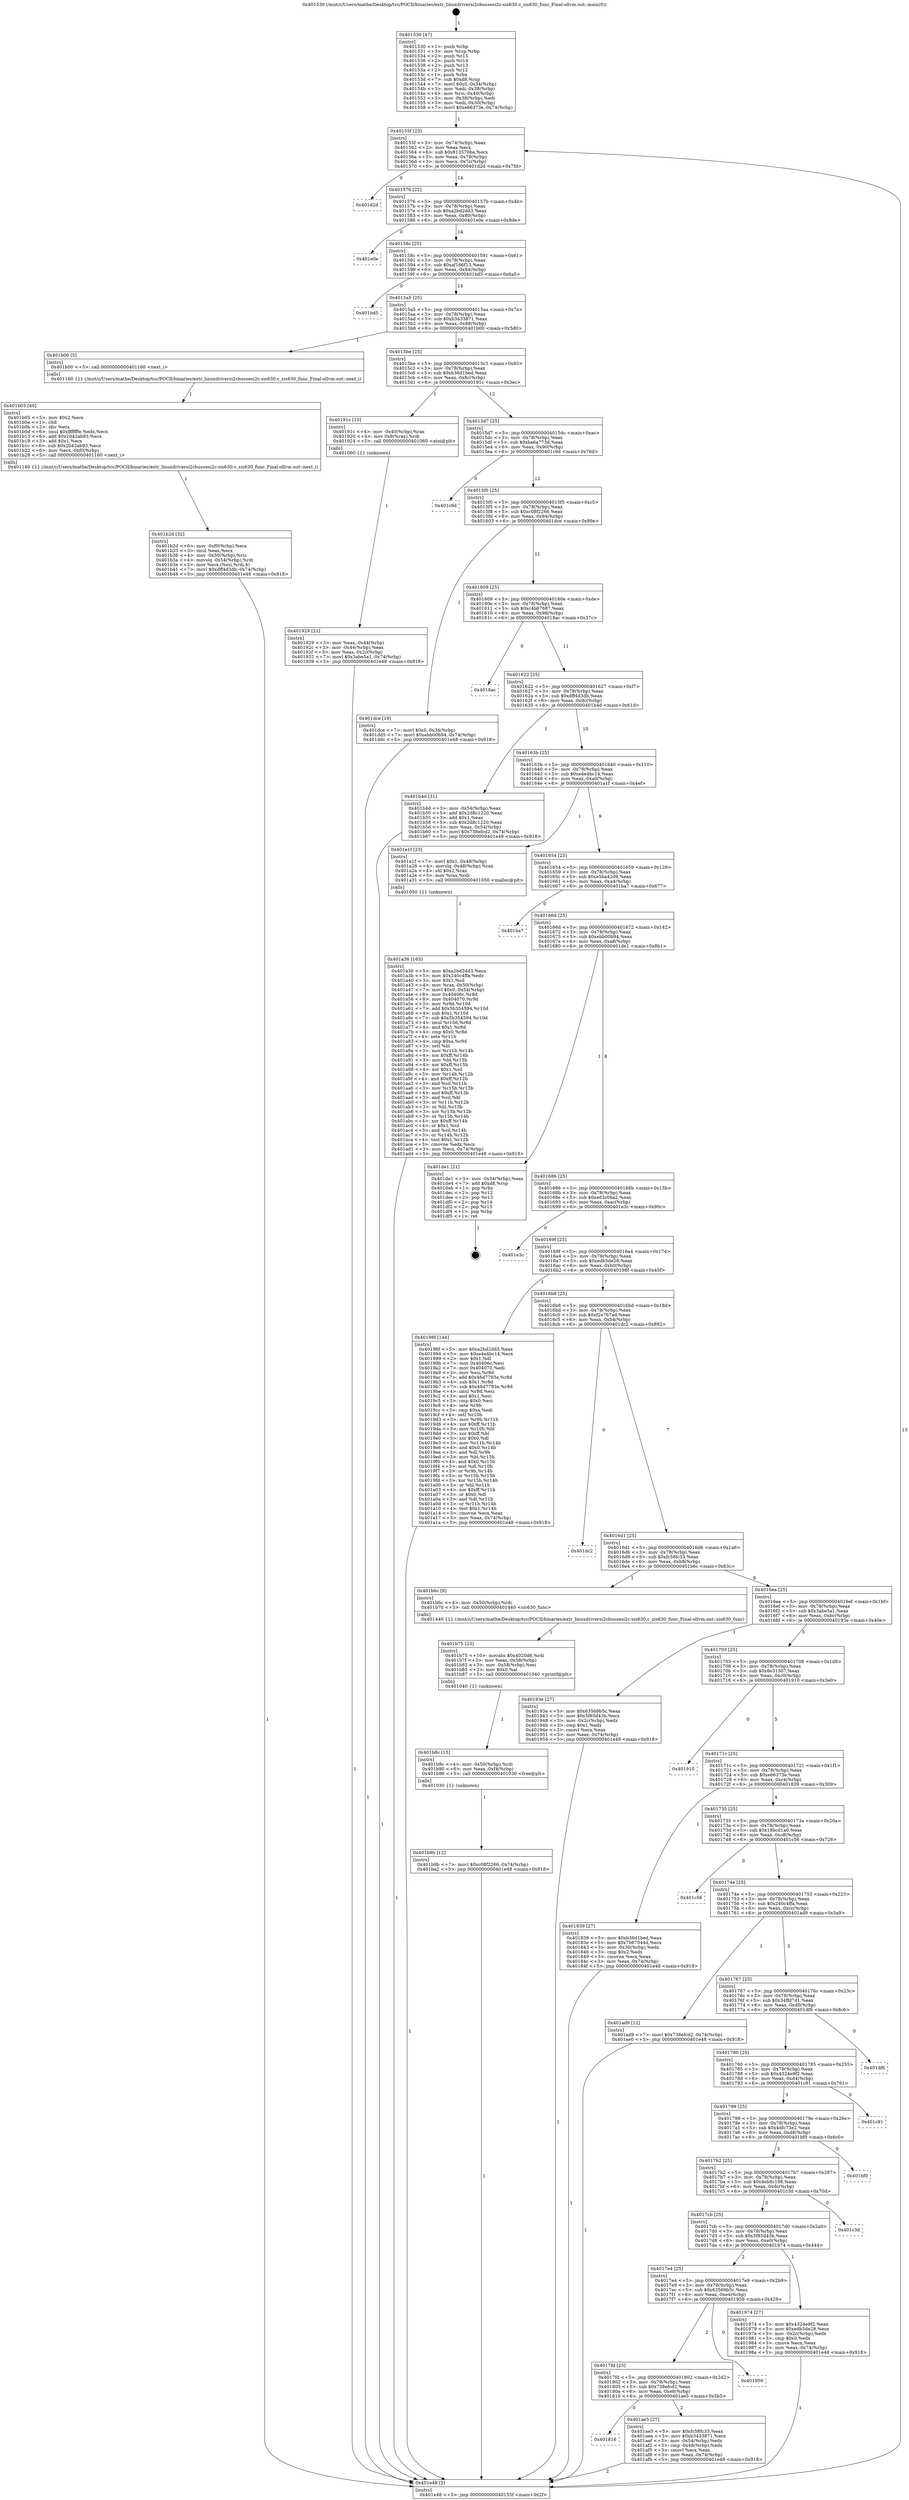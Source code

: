 digraph "0x401530" {
  label = "0x401530 (/mnt/c/Users/mathe/Desktop/tcc/POCII/binaries/extr_linuxdriversi2cbussesi2c-sis630.c_sis630_func_Final-ollvm.out::main(0))"
  labelloc = "t"
  node[shape=record]

  Entry [label="",width=0.3,height=0.3,shape=circle,fillcolor=black,style=filled]
  "0x40155f" [label="{
     0x40155f [23]\l
     | [instrs]\l
     &nbsp;&nbsp;0x40155f \<+3\>: mov -0x74(%rbp),%eax\l
     &nbsp;&nbsp;0x401562 \<+2\>: mov %eax,%ecx\l
     &nbsp;&nbsp;0x401564 \<+6\>: sub $0x813570ba,%ecx\l
     &nbsp;&nbsp;0x40156a \<+3\>: mov %eax,-0x78(%rbp)\l
     &nbsp;&nbsp;0x40156d \<+3\>: mov %ecx,-0x7c(%rbp)\l
     &nbsp;&nbsp;0x401570 \<+6\>: je 0000000000401d2d \<main+0x7fd\>\l
  }"]
  "0x401d2d" [label="{
     0x401d2d\l
  }", style=dashed]
  "0x401576" [label="{
     0x401576 [22]\l
     | [instrs]\l
     &nbsp;&nbsp;0x401576 \<+5\>: jmp 000000000040157b \<main+0x4b\>\l
     &nbsp;&nbsp;0x40157b \<+3\>: mov -0x78(%rbp),%eax\l
     &nbsp;&nbsp;0x40157e \<+5\>: sub $0xa2bd2dd3,%eax\l
     &nbsp;&nbsp;0x401583 \<+3\>: mov %eax,-0x80(%rbp)\l
     &nbsp;&nbsp;0x401586 \<+6\>: je 0000000000401e0e \<main+0x8de\>\l
  }"]
  Exit [label="",width=0.3,height=0.3,shape=circle,fillcolor=black,style=filled,peripheries=2]
  "0x401e0e" [label="{
     0x401e0e\l
  }", style=dashed]
  "0x40158c" [label="{
     0x40158c [25]\l
     | [instrs]\l
     &nbsp;&nbsp;0x40158c \<+5\>: jmp 0000000000401591 \<main+0x61\>\l
     &nbsp;&nbsp;0x401591 \<+3\>: mov -0x78(%rbp),%eax\l
     &nbsp;&nbsp;0x401594 \<+5\>: sub $0xaf166f13,%eax\l
     &nbsp;&nbsp;0x401599 \<+6\>: mov %eax,-0x84(%rbp)\l
     &nbsp;&nbsp;0x40159f \<+6\>: je 0000000000401bd5 \<main+0x6a5\>\l
  }"]
  "0x401b9b" [label="{
     0x401b9b [12]\l
     | [instrs]\l
     &nbsp;&nbsp;0x401b9b \<+7\>: movl $0xc08f2266,-0x74(%rbp)\l
     &nbsp;&nbsp;0x401ba2 \<+5\>: jmp 0000000000401e48 \<main+0x918\>\l
  }"]
  "0x401bd5" [label="{
     0x401bd5\l
  }", style=dashed]
  "0x4015a5" [label="{
     0x4015a5 [25]\l
     | [instrs]\l
     &nbsp;&nbsp;0x4015a5 \<+5\>: jmp 00000000004015aa \<main+0x7a\>\l
     &nbsp;&nbsp;0x4015aa \<+3\>: mov -0x78(%rbp),%eax\l
     &nbsp;&nbsp;0x4015ad \<+5\>: sub $0xb3433871,%eax\l
     &nbsp;&nbsp;0x4015b2 \<+6\>: mov %eax,-0x88(%rbp)\l
     &nbsp;&nbsp;0x4015b8 \<+6\>: je 0000000000401b00 \<main+0x5d0\>\l
  }"]
  "0x401b8c" [label="{
     0x401b8c [15]\l
     | [instrs]\l
     &nbsp;&nbsp;0x401b8c \<+4\>: mov -0x50(%rbp),%rdi\l
     &nbsp;&nbsp;0x401b90 \<+6\>: mov %eax,-0xf4(%rbp)\l
     &nbsp;&nbsp;0x401b96 \<+5\>: call 0000000000401030 \<free@plt\>\l
     | [calls]\l
     &nbsp;&nbsp;0x401030 \{1\} (unknown)\l
  }"]
  "0x401b00" [label="{
     0x401b00 [5]\l
     | [instrs]\l
     &nbsp;&nbsp;0x401b00 \<+5\>: call 0000000000401160 \<next_i\>\l
     | [calls]\l
     &nbsp;&nbsp;0x401160 \{1\} (/mnt/c/Users/mathe/Desktop/tcc/POCII/binaries/extr_linuxdriversi2cbussesi2c-sis630.c_sis630_func_Final-ollvm.out::next_i)\l
  }"]
  "0x4015be" [label="{
     0x4015be [25]\l
     | [instrs]\l
     &nbsp;&nbsp;0x4015be \<+5\>: jmp 00000000004015c3 \<main+0x93\>\l
     &nbsp;&nbsp;0x4015c3 \<+3\>: mov -0x78(%rbp),%eax\l
     &nbsp;&nbsp;0x4015c6 \<+5\>: sub $0xb36d1bed,%eax\l
     &nbsp;&nbsp;0x4015cb \<+6\>: mov %eax,-0x8c(%rbp)\l
     &nbsp;&nbsp;0x4015d1 \<+6\>: je 000000000040191c \<main+0x3ec\>\l
  }"]
  "0x401b75" [label="{
     0x401b75 [23]\l
     | [instrs]\l
     &nbsp;&nbsp;0x401b75 \<+10\>: movabs $0x4020d6,%rdi\l
     &nbsp;&nbsp;0x401b7f \<+3\>: mov %eax,-0x58(%rbp)\l
     &nbsp;&nbsp;0x401b82 \<+3\>: mov -0x58(%rbp),%esi\l
     &nbsp;&nbsp;0x401b85 \<+2\>: mov $0x0,%al\l
     &nbsp;&nbsp;0x401b87 \<+5\>: call 0000000000401040 \<printf@plt\>\l
     | [calls]\l
     &nbsp;&nbsp;0x401040 \{1\} (unknown)\l
  }"]
  "0x40191c" [label="{
     0x40191c [13]\l
     | [instrs]\l
     &nbsp;&nbsp;0x40191c \<+4\>: mov -0x40(%rbp),%rax\l
     &nbsp;&nbsp;0x401920 \<+4\>: mov 0x8(%rax),%rdi\l
     &nbsp;&nbsp;0x401924 \<+5\>: call 0000000000401060 \<atoi@plt\>\l
     | [calls]\l
     &nbsp;&nbsp;0x401060 \{1\} (unknown)\l
  }"]
  "0x4015d7" [label="{
     0x4015d7 [25]\l
     | [instrs]\l
     &nbsp;&nbsp;0x4015d7 \<+5\>: jmp 00000000004015dc \<main+0xac\>\l
     &nbsp;&nbsp;0x4015dc \<+3\>: mov -0x78(%rbp),%eax\l
     &nbsp;&nbsp;0x4015df \<+5\>: sub $0xba6a773d,%eax\l
     &nbsp;&nbsp;0x4015e4 \<+6\>: mov %eax,-0x90(%rbp)\l
     &nbsp;&nbsp;0x4015ea \<+6\>: je 0000000000401c9d \<main+0x76d\>\l
  }"]
  "0x401b2d" [label="{
     0x401b2d [32]\l
     | [instrs]\l
     &nbsp;&nbsp;0x401b2d \<+6\>: mov -0xf0(%rbp),%ecx\l
     &nbsp;&nbsp;0x401b33 \<+3\>: imul %eax,%ecx\l
     &nbsp;&nbsp;0x401b36 \<+4\>: mov -0x50(%rbp),%rsi\l
     &nbsp;&nbsp;0x401b3a \<+4\>: movslq -0x54(%rbp),%rdi\l
     &nbsp;&nbsp;0x401b3e \<+3\>: mov %ecx,(%rsi,%rdi,4)\l
     &nbsp;&nbsp;0x401b41 \<+7\>: movl $0xdff4d3db,-0x74(%rbp)\l
     &nbsp;&nbsp;0x401b48 \<+5\>: jmp 0000000000401e48 \<main+0x918\>\l
  }"]
  "0x401c9d" [label="{
     0x401c9d\l
  }", style=dashed]
  "0x4015f0" [label="{
     0x4015f0 [25]\l
     | [instrs]\l
     &nbsp;&nbsp;0x4015f0 \<+5\>: jmp 00000000004015f5 \<main+0xc5\>\l
     &nbsp;&nbsp;0x4015f5 \<+3\>: mov -0x78(%rbp),%eax\l
     &nbsp;&nbsp;0x4015f8 \<+5\>: sub $0xc08f2266,%eax\l
     &nbsp;&nbsp;0x4015fd \<+6\>: mov %eax,-0x94(%rbp)\l
     &nbsp;&nbsp;0x401603 \<+6\>: je 0000000000401dce \<main+0x89e\>\l
  }"]
  "0x401b05" [label="{
     0x401b05 [40]\l
     | [instrs]\l
     &nbsp;&nbsp;0x401b05 \<+5\>: mov $0x2,%ecx\l
     &nbsp;&nbsp;0x401b0a \<+1\>: cltd\l
     &nbsp;&nbsp;0x401b0b \<+2\>: idiv %ecx\l
     &nbsp;&nbsp;0x401b0d \<+6\>: imul $0xfffffffe,%edx,%ecx\l
     &nbsp;&nbsp;0x401b13 \<+6\>: add $0x2042ab93,%ecx\l
     &nbsp;&nbsp;0x401b19 \<+3\>: add $0x1,%ecx\l
     &nbsp;&nbsp;0x401b1c \<+6\>: sub $0x2042ab93,%ecx\l
     &nbsp;&nbsp;0x401b22 \<+6\>: mov %ecx,-0xf0(%rbp)\l
     &nbsp;&nbsp;0x401b28 \<+5\>: call 0000000000401160 \<next_i\>\l
     | [calls]\l
     &nbsp;&nbsp;0x401160 \{1\} (/mnt/c/Users/mathe/Desktop/tcc/POCII/binaries/extr_linuxdriversi2cbussesi2c-sis630.c_sis630_func_Final-ollvm.out::next_i)\l
  }"]
  "0x401dce" [label="{
     0x401dce [19]\l
     | [instrs]\l
     &nbsp;&nbsp;0x401dce \<+7\>: movl $0x0,-0x34(%rbp)\l
     &nbsp;&nbsp;0x401dd5 \<+7\>: movl $0xebb00b94,-0x74(%rbp)\l
     &nbsp;&nbsp;0x401ddc \<+5\>: jmp 0000000000401e48 \<main+0x918\>\l
  }"]
  "0x401609" [label="{
     0x401609 [25]\l
     | [instrs]\l
     &nbsp;&nbsp;0x401609 \<+5\>: jmp 000000000040160e \<main+0xde\>\l
     &nbsp;&nbsp;0x40160e \<+3\>: mov -0x78(%rbp),%eax\l
     &nbsp;&nbsp;0x401611 \<+5\>: sub $0xc4b67687,%eax\l
     &nbsp;&nbsp;0x401616 \<+6\>: mov %eax,-0x98(%rbp)\l
     &nbsp;&nbsp;0x40161c \<+6\>: je 00000000004018ac \<main+0x37c\>\l
  }"]
  "0x401816" [label="{
     0x401816\l
  }", style=dashed]
  "0x4018ac" [label="{
     0x4018ac\l
  }", style=dashed]
  "0x401622" [label="{
     0x401622 [25]\l
     | [instrs]\l
     &nbsp;&nbsp;0x401622 \<+5\>: jmp 0000000000401627 \<main+0xf7\>\l
     &nbsp;&nbsp;0x401627 \<+3\>: mov -0x78(%rbp),%eax\l
     &nbsp;&nbsp;0x40162a \<+5\>: sub $0xdff4d3db,%eax\l
     &nbsp;&nbsp;0x40162f \<+6\>: mov %eax,-0x9c(%rbp)\l
     &nbsp;&nbsp;0x401635 \<+6\>: je 0000000000401b4d \<main+0x61d\>\l
  }"]
  "0x401ae5" [label="{
     0x401ae5 [27]\l
     | [instrs]\l
     &nbsp;&nbsp;0x401ae5 \<+5\>: mov $0xfc58fc33,%eax\l
     &nbsp;&nbsp;0x401aea \<+5\>: mov $0xb3433871,%ecx\l
     &nbsp;&nbsp;0x401aef \<+3\>: mov -0x54(%rbp),%edx\l
     &nbsp;&nbsp;0x401af2 \<+3\>: cmp -0x48(%rbp),%edx\l
     &nbsp;&nbsp;0x401af5 \<+3\>: cmovl %ecx,%eax\l
     &nbsp;&nbsp;0x401af8 \<+3\>: mov %eax,-0x74(%rbp)\l
     &nbsp;&nbsp;0x401afb \<+5\>: jmp 0000000000401e48 \<main+0x918\>\l
  }"]
  "0x401b4d" [label="{
     0x401b4d [31]\l
     | [instrs]\l
     &nbsp;&nbsp;0x401b4d \<+3\>: mov -0x54(%rbp),%eax\l
     &nbsp;&nbsp;0x401b50 \<+5\>: add $0x2d8c1220,%eax\l
     &nbsp;&nbsp;0x401b55 \<+3\>: add $0x1,%eax\l
     &nbsp;&nbsp;0x401b58 \<+5\>: sub $0x2d8c1220,%eax\l
     &nbsp;&nbsp;0x401b5d \<+3\>: mov %eax,-0x54(%rbp)\l
     &nbsp;&nbsp;0x401b60 \<+7\>: movl $0x738efcd2,-0x74(%rbp)\l
     &nbsp;&nbsp;0x401b67 \<+5\>: jmp 0000000000401e48 \<main+0x918\>\l
  }"]
  "0x40163b" [label="{
     0x40163b [25]\l
     | [instrs]\l
     &nbsp;&nbsp;0x40163b \<+5\>: jmp 0000000000401640 \<main+0x110\>\l
     &nbsp;&nbsp;0x401640 \<+3\>: mov -0x78(%rbp),%eax\l
     &nbsp;&nbsp;0x401643 \<+5\>: sub $0xe4e4bc14,%eax\l
     &nbsp;&nbsp;0x401648 \<+6\>: mov %eax,-0xa0(%rbp)\l
     &nbsp;&nbsp;0x40164e \<+6\>: je 0000000000401a1f \<main+0x4ef\>\l
  }"]
  "0x4017fd" [label="{
     0x4017fd [25]\l
     | [instrs]\l
     &nbsp;&nbsp;0x4017fd \<+5\>: jmp 0000000000401802 \<main+0x2d2\>\l
     &nbsp;&nbsp;0x401802 \<+3\>: mov -0x78(%rbp),%eax\l
     &nbsp;&nbsp;0x401805 \<+5\>: sub $0x738efcd2,%eax\l
     &nbsp;&nbsp;0x40180a \<+6\>: mov %eax,-0xe8(%rbp)\l
     &nbsp;&nbsp;0x401810 \<+6\>: je 0000000000401ae5 \<main+0x5b5\>\l
  }"]
  "0x401a1f" [label="{
     0x401a1f [23]\l
     | [instrs]\l
     &nbsp;&nbsp;0x401a1f \<+7\>: movl $0x1,-0x48(%rbp)\l
     &nbsp;&nbsp;0x401a26 \<+4\>: movslq -0x48(%rbp),%rax\l
     &nbsp;&nbsp;0x401a2a \<+4\>: shl $0x2,%rax\l
     &nbsp;&nbsp;0x401a2e \<+3\>: mov %rax,%rdi\l
     &nbsp;&nbsp;0x401a31 \<+5\>: call 0000000000401050 \<malloc@plt\>\l
     | [calls]\l
     &nbsp;&nbsp;0x401050 \{1\} (unknown)\l
  }"]
  "0x401654" [label="{
     0x401654 [25]\l
     | [instrs]\l
     &nbsp;&nbsp;0x401654 \<+5\>: jmp 0000000000401659 \<main+0x129\>\l
     &nbsp;&nbsp;0x401659 \<+3\>: mov -0x78(%rbp),%eax\l
     &nbsp;&nbsp;0x40165c \<+5\>: sub $0xe5ba42d9,%eax\l
     &nbsp;&nbsp;0x401661 \<+6\>: mov %eax,-0xa4(%rbp)\l
     &nbsp;&nbsp;0x401667 \<+6\>: je 0000000000401ba7 \<main+0x677\>\l
  }"]
  "0x401959" [label="{
     0x401959\l
  }", style=dashed]
  "0x401ba7" [label="{
     0x401ba7\l
  }", style=dashed]
  "0x40166d" [label="{
     0x40166d [25]\l
     | [instrs]\l
     &nbsp;&nbsp;0x40166d \<+5\>: jmp 0000000000401672 \<main+0x142\>\l
     &nbsp;&nbsp;0x401672 \<+3\>: mov -0x78(%rbp),%eax\l
     &nbsp;&nbsp;0x401675 \<+5\>: sub $0xebb00b94,%eax\l
     &nbsp;&nbsp;0x40167a \<+6\>: mov %eax,-0xa8(%rbp)\l
     &nbsp;&nbsp;0x401680 \<+6\>: je 0000000000401de1 \<main+0x8b1\>\l
  }"]
  "0x401a36" [label="{
     0x401a36 [163]\l
     | [instrs]\l
     &nbsp;&nbsp;0x401a36 \<+5\>: mov $0xa2bd2dd3,%ecx\l
     &nbsp;&nbsp;0x401a3b \<+5\>: mov $0x240c4ffa,%edx\l
     &nbsp;&nbsp;0x401a40 \<+3\>: mov $0x1,%sil\l
     &nbsp;&nbsp;0x401a43 \<+4\>: mov %rax,-0x50(%rbp)\l
     &nbsp;&nbsp;0x401a47 \<+7\>: movl $0x0,-0x54(%rbp)\l
     &nbsp;&nbsp;0x401a4e \<+8\>: mov 0x40406c,%r8d\l
     &nbsp;&nbsp;0x401a56 \<+8\>: mov 0x404070,%r9d\l
     &nbsp;&nbsp;0x401a5e \<+3\>: mov %r8d,%r10d\l
     &nbsp;&nbsp;0x401a61 \<+7\>: add $0x5b354594,%r10d\l
     &nbsp;&nbsp;0x401a68 \<+4\>: sub $0x1,%r10d\l
     &nbsp;&nbsp;0x401a6c \<+7\>: sub $0x5b354594,%r10d\l
     &nbsp;&nbsp;0x401a73 \<+4\>: imul %r10d,%r8d\l
     &nbsp;&nbsp;0x401a77 \<+4\>: and $0x1,%r8d\l
     &nbsp;&nbsp;0x401a7b \<+4\>: cmp $0x0,%r8d\l
     &nbsp;&nbsp;0x401a7f \<+4\>: sete %r11b\l
     &nbsp;&nbsp;0x401a83 \<+4\>: cmp $0xa,%r9d\l
     &nbsp;&nbsp;0x401a87 \<+3\>: setl %bl\l
     &nbsp;&nbsp;0x401a8a \<+3\>: mov %r11b,%r14b\l
     &nbsp;&nbsp;0x401a8d \<+4\>: xor $0xff,%r14b\l
     &nbsp;&nbsp;0x401a91 \<+3\>: mov %bl,%r15b\l
     &nbsp;&nbsp;0x401a94 \<+4\>: xor $0xff,%r15b\l
     &nbsp;&nbsp;0x401a98 \<+4\>: xor $0x1,%sil\l
     &nbsp;&nbsp;0x401a9c \<+3\>: mov %r14b,%r12b\l
     &nbsp;&nbsp;0x401a9f \<+4\>: and $0xff,%r12b\l
     &nbsp;&nbsp;0x401aa3 \<+3\>: and %sil,%r11b\l
     &nbsp;&nbsp;0x401aa6 \<+3\>: mov %r15b,%r13b\l
     &nbsp;&nbsp;0x401aa9 \<+4\>: and $0xff,%r13b\l
     &nbsp;&nbsp;0x401aad \<+3\>: and %sil,%bl\l
     &nbsp;&nbsp;0x401ab0 \<+3\>: or %r11b,%r12b\l
     &nbsp;&nbsp;0x401ab3 \<+3\>: or %bl,%r13b\l
     &nbsp;&nbsp;0x401ab6 \<+3\>: xor %r13b,%r12b\l
     &nbsp;&nbsp;0x401ab9 \<+3\>: or %r15b,%r14b\l
     &nbsp;&nbsp;0x401abc \<+4\>: xor $0xff,%r14b\l
     &nbsp;&nbsp;0x401ac0 \<+4\>: or $0x1,%sil\l
     &nbsp;&nbsp;0x401ac4 \<+3\>: and %sil,%r14b\l
     &nbsp;&nbsp;0x401ac7 \<+3\>: or %r14b,%r12b\l
     &nbsp;&nbsp;0x401aca \<+4\>: test $0x1,%r12b\l
     &nbsp;&nbsp;0x401ace \<+3\>: cmovne %edx,%ecx\l
     &nbsp;&nbsp;0x401ad1 \<+3\>: mov %ecx,-0x74(%rbp)\l
     &nbsp;&nbsp;0x401ad4 \<+5\>: jmp 0000000000401e48 \<main+0x918\>\l
  }"]
  "0x401de1" [label="{
     0x401de1 [21]\l
     | [instrs]\l
     &nbsp;&nbsp;0x401de1 \<+3\>: mov -0x34(%rbp),%eax\l
     &nbsp;&nbsp;0x401de4 \<+7\>: add $0xd8,%rsp\l
     &nbsp;&nbsp;0x401deb \<+1\>: pop %rbx\l
     &nbsp;&nbsp;0x401dec \<+2\>: pop %r12\l
     &nbsp;&nbsp;0x401dee \<+2\>: pop %r13\l
     &nbsp;&nbsp;0x401df0 \<+2\>: pop %r14\l
     &nbsp;&nbsp;0x401df2 \<+2\>: pop %r15\l
     &nbsp;&nbsp;0x401df4 \<+1\>: pop %rbp\l
     &nbsp;&nbsp;0x401df5 \<+1\>: ret\l
  }"]
  "0x401686" [label="{
     0x401686 [25]\l
     | [instrs]\l
     &nbsp;&nbsp;0x401686 \<+5\>: jmp 000000000040168b \<main+0x15b\>\l
     &nbsp;&nbsp;0x40168b \<+3\>: mov -0x78(%rbp),%eax\l
     &nbsp;&nbsp;0x40168e \<+5\>: sub $0xed3c0ba2,%eax\l
     &nbsp;&nbsp;0x401693 \<+6\>: mov %eax,-0xac(%rbp)\l
     &nbsp;&nbsp;0x401699 \<+6\>: je 0000000000401e3c \<main+0x90c\>\l
  }"]
  "0x4017e4" [label="{
     0x4017e4 [25]\l
     | [instrs]\l
     &nbsp;&nbsp;0x4017e4 \<+5\>: jmp 00000000004017e9 \<main+0x2b9\>\l
     &nbsp;&nbsp;0x4017e9 \<+3\>: mov -0x78(%rbp),%eax\l
     &nbsp;&nbsp;0x4017ec \<+5\>: sub $0x63569b5c,%eax\l
     &nbsp;&nbsp;0x4017f1 \<+6\>: mov %eax,-0xe4(%rbp)\l
     &nbsp;&nbsp;0x4017f7 \<+6\>: je 0000000000401959 \<main+0x429\>\l
  }"]
  "0x401e3c" [label="{
     0x401e3c\l
  }", style=dashed]
  "0x40169f" [label="{
     0x40169f [25]\l
     | [instrs]\l
     &nbsp;&nbsp;0x40169f \<+5\>: jmp 00000000004016a4 \<main+0x174\>\l
     &nbsp;&nbsp;0x4016a4 \<+3\>: mov -0x78(%rbp),%eax\l
     &nbsp;&nbsp;0x4016a7 \<+5\>: sub $0xedb5de28,%eax\l
     &nbsp;&nbsp;0x4016ac \<+6\>: mov %eax,-0xb0(%rbp)\l
     &nbsp;&nbsp;0x4016b2 \<+6\>: je 000000000040198f \<main+0x45f\>\l
  }"]
  "0x401974" [label="{
     0x401974 [27]\l
     | [instrs]\l
     &nbsp;&nbsp;0x401974 \<+5\>: mov $0x4324e9f2,%eax\l
     &nbsp;&nbsp;0x401979 \<+5\>: mov $0xedb5de28,%ecx\l
     &nbsp;&nbsp;0x40197e \<+3\>: mov -0x2c(%rbp),%edx\l
     &nbsp;&nbsp;0x401981 \<+3\>: cmp $0x0,%edx\l
     &nbsp;&nbsp;0x401984 \<+3\>: cmove %ecx,%eax\l
     &nbsp;&nbsp;0x401987 \<+3\>: mov %eax,-0x74(%rbp)\l
     &nbsp;&nbsp;0x40198a \<+5\>: jmp 0000000000401e48 \<main+0x918\>\l
  }"]
  "0x40198f" [label="{
     0x40198f [144]\l
     | [instrs]\l
     &nbsp;&nbsp;0x40198f \<+5\>: mov $0xa2bd2dd3,%eax\l
     &nbsp;&nbsp;0x401994 \<+5\>: mov $0xe4e4bc14,%ecx\l
     &nbsp;&nbsp;0x401999 \<+2\>: mov $0x1,%dl\l
     &nbsp;&nbsp;0x40199b \<+7\>: mov 0x40406c,%esi\l
     &nbsp;&nbsp;0x4019a2 \<+7\>: mov 0x404070,%edi\l
     &nbsp;&nbsp;0x4019a9 \<+3\>: mov %esi,%r8d\l
     &nbsp;&nbsp;0x4019ac \<+7\>: add $0x46d7793e,%r8d\l
     &nbsp;&nbsp;0x4019b3 \<+4\>: sub $0x1,%r8d\l
     &nbsp;&nbsp;0x4019b7 \<+7\>: sub $0x46d7793e,%r8d\l
     &nbsp;&nbsp;0x4019be \<+4\>: imul %r8d,%esi\l
     &nbsp;&nbsp;0x4019c2 \<+3\>: and $0x1,%esi\l
     &nbsp;&nbsp;0x4019c5 \<+3\>: cmp $0x0,%esi\l
     &nbsp;&nbsp;0x4019c8 \<+4\>: sete %r9b\l
     &nbsp;&nbsp;0x4019cc \<+3\>: cmp $0xa,%edi\l
     &nbsp;&nbsp;0x4019cf \<+4\>: setl %r10b\l
     &nbsp;&nbsp;0x4019d3 \<+3\>: mov %r9b,%r11b\l
     &nbsp;&nbsp;0x4019d6 \<+4\>: xor $0xff,%r11b\l
     &nbsp;&nbsp;0x4019da \<+3\>: mov %r10b,%bl\l
     &nbsp;&nbsp;0x4019dd \<+3\>: xor $0xff,%bl\l
     &nbsp;&nbsp;0x4019e0 \<+3\>: xor $0x0,%dl\l
     &nbsp;&nbsp;0x4019e3 \<+3\>: mov %r11b,%r14b\l
     &nbsp;&nbsp;0x4019e6 \<+4\>: and $0x0,%r14b\l
     &nbsp;&nbsp;0x4019ea \<+3\>: and %dl,%r9b\l
     &nbsp;&nbsp;0x4019ed \<+3\>: mov %bl,%r15b\l
     &nbsp;&nbsp;0x4019f0 \<+4\>: and $0x0,%r15b\l
     &nbsp;&nbsp;0x4019f4 \<+3\>: and %dl,%r10b\l
     &nbsp;&nbsp;0x4019f7 \<+3\>: or %r9b,%r14b\l
     &nbsp;&nbsp;0x4019fa \<+3\>: or %r10b,%r15b\l
     &nbsp;&nbsp;0x4019fd \<+3\>: xor %r15b,%r14b\l
     &nbsp;&nbsp;0x401a00 \<+3\>: or %bl,%r11b\l
     &nbsp;&nbsp;0x401a03 \<+4\>: xor $0xff,%r11b\l
     &nbsp;&nbsp;0x401a07 \<+3\>: or $0x0,%dl\l
     &nbsp;&nbsp;0x401a0a \<+3\>: and %dl,%r11b\l
     &nbsp;&nbsp;0x401a0d \<+3\>: or %r11b,%r14b\l
     &nbsp;&nbsp;0x401a10 \<+4\>: test $0x1,%r14b\l
     &nbsp;&nbsp;0x401a14 \<+3\>: cmovne %ecx,%eax\l
     &nbsp;&nbsp;0x401a17 \<+3\>: mov %eax,-0x74(%rbp)\l
     &nbsp;&nbsp;0x401a1a \<+5\>: jmp 0000000000401e48 \<main+0x918\>\l
  }"]
  "0x4016b8" [label="{
     0x4016b8 [25]\l
     | [instrs]\l
     &nbsp;&nbsp;0x4016b8 \<+5\>: jmp 00000000004016bd \<main+0x18d\>\l
     &nbsp;&nbsp;0x4016bd \<+3\>: mov -0x78(%rbp),%eax\l
     &nbsp;&nbsp;0x4016c0 \<+5\>: sub $0xf2e767ad,%eax\l
     &nbsp;&nbsp;0x4016c5 \<+6\>: mov %eax,-0xb4(%rbp)\l
     &nbsp;&nbsp;0x4016cb \<+6\>: je 0000000000401dc2 \<main+0x892\>\l
  }"]
  "0x4017cb" [label="{
     0x4017cb [25]\l
     | [instrs]\l
     &nbsp;&nbsp;0x4017cb \<+5\>: jmp 00000000004017d0 \<main+0x2a0\>\l
     &nbsp;&nbsp;0x4017d0 \<+3\>: mov -0x78(%rbp),%eax\l
     &nbsp;&nbsp;0x4017d3 \<+5\>: sub $0x5f85d43b,%eax\l
     &nbsp;&nbsp;0x4017d8 \<+6\>: mov %eax,-0xe0(%rbp)\l
     &nbsp;&nbsp;0x4017de \<+6\>: je 0000000000401974 \<main+0x444\>\l
  }"]
  "0x401dc2" [label="{
     0x401dc2\l
  }", style=dashed]
  "0x4016d1" [label="{
     0x4016d1 [25]\l
     | [instrs]\l
     &nbsp;&nbsp;0x4016d1 \<+5\>: jmp 00000000004016d6 \<main+0x1a6\>\l
     &nbsp;&nbsp;0x4016d6 \<+3\>: mov -0x78(%rbp),%eax\l
     &nbsp;&nbsp;0x4016d9 \<+5\>: sub $0xfc58fc33,%eax\l
     &nbsp;&nbsp;0x4016de \<+6\>: mov %eax,-0xb8(%rbp)\l
     &nbsp;&nbsp;0x4016e4 \<+6\>: je 0000000000401b6c \<main+0x63c\>\l
  }"]
  "0x401c3d" [label="{
     0x401c3d\l
  }", style=dashed]
  "0x401b6c" [label="{
     0x401b6c [9]\l
     | [instrs]\l
     &nbsp;&nbsp;0x401b6c \<+4\>: mov -0x50(%rbp),%rdi\l
     &nbsp;&nbsp;0x401b70 \<+5\>: call 0000000000401440 \<sis630_func\>\l
     | [calls]\l
     &nbsp;&nbsp;0x401440 \{1\} (/mnt/c/Users/mathe/Desktop/tcc/POCII/binaries/extr_linuxdriversi2cbussesi2c-sis630.c_sis630_func_Final-ollvm.out::sis630_func)\l
  }"]
  "0x4016ea" [label="{
     0x4016ea [25]\l
     | [instrs]\l
     &nbsp;&nbsp;0x4016ea \<+5\>: jmp 00000000004016ef \<main+0x1bf\>\l
     &nbsp;&nbsp;0x4016ef \<+3\>: mov -0x78(%rbp),%eax\l
     &nbsp;&nbsp;0x4016f2 \<+5\>: sub $0x3abe5a1,%eax\l
     &nbsp;&nbsp;0x4016f7 \<+6\>: mov %eax,-0xbc(%rbp)\l
     &nbsp;&nbsp;0x4016fd \<+6\>: je 000000000040193e \<main+0x40e\>\l
  }"]
  "0x4017b2" [label="{
     0x4017b2 [25]\l
     | [instrs]\l
     &nbsp;&nbsp;0x4017b2 \<+5\>: jmp 00000000004017b7 \<main+0x287\>\l
     &nbsp;&nbsp;0x4017b7 \<+3\>: mov -0x78(%rbp),%eax\l
     &nbsp;&nbsp;0x4017ba \<+5\>: sub $0x4eb8c198,%eax\l
     &nbsp;&nbsp;0x4017bf \<+6\>: mov %eax,-0xdc(%rbp)\l
     &nbsp;&nbsp;0x4017c5 \<+6\>: je 0000000000401c3d \<main+0x70d\>\l
  }"]
  "0x40193e" [label="{
     0x40193e [27]\l
     | [instrs]\l
     &nbsp;&nbsp;0x40193e \<+5\>: mov $0x63569b5c,%eax\l
     &nbsp;&nbsp;0x401943 \<+5\>: mov $0x5f85d43b,%ecx\l
     &nbsp;&nbsp;0x401948 \<+3\>: mov -0x2c(%rbp),%edx\l
     &nbsp;&nbsp;0x40194b \<+3\>: cmp $0x1,%edx\l
     &nbsp;&nbsp;0x40194e \<+3\>: cmovl %ecx,%eax\l
     &nbsp;&nbsp;0x401951 \<+3\>: mov %eax,-0x74(%rbp)\l
     &nbsp;&nbsp;0x401954 \<+5\>: jmp 0000000000401e48 \<main+0x918\>\l
  }"]
  "0x401703" [label="{
     0x401703 [25]\l
     | [instrs]\l
     &nbsp;&nbsp;0x401703 \<+5\>: jmp 0000000000401708 \<main+0x1d8\>\l
     &nbsp;&nbsp;0x401708 \<+3\>: mov -0x78(%rbp),%eax\l
     &nbsp;&nbsp;0x40170b \<+5\>: sub $0x8e31307,%eax\l
     &nbsp;&nbsp;0x401710 \<+6\>: mov %eax,-0xc0(%rbp)\l
     &nbsp;&nbsp;0x401716 \<+6\>: je 0000000000401910 \<main+0x3e0\>\l
  }"]
  "0x401bf0" [label="{
     0x401bf0\l
  }", style=dashed]
  "0x401910" [label="{
     0x401910\l
  }", style=dashed]
  "0x40171c" [label="{
     0x40171c [25]\l
     | [instrs]\l
     &nbsp;&nbsp;0x40171c \<+5\>: jmp 0000000000401721 \<main+0x1f1\>\l
     &nbsp;&nbsp;0x401721 \<+3\>: mov -0x78(%rbp),%eax\l
     &nbsp;&nbsp;0x401724 \<+5\>: sub $0xe66373e,%eax\l
     &nbsp;&nbsp;0x401729 \<+6\>: mov %eax,-0xc4(%rbp)\l
     &nbsp;&nbsp;0x40172f \<+6\>: je 0000000000401839 \<main+0x309\>\l
  }"]
  "0x401799" [label="{
     0x401799 [25]\l
     | [instrs]\l
     &nbsp;&nbsp;0x401799 \<+5\>: jmp 000000000040179e \<main+0x26e\>\l
     &nbsp;&nbsp;0x40179e \<+3\>: mov -0x78(%rbp),%eax\l
     &nbsp;&nbsp;0x4017a1 \<+5\>: sub $0x4dfc73e2,%eax\l
     &nbsp;&nbsp;0x4017a6 \<+6\>: mov %eax,-0xd8(%rbp)\l
     &nbsp;&nbsp;0x4017ac \<+6\>: je 0000000000401bf0 \<main+0x6c0\>\l
  }"]
  "0x401839" [label="{
     0x401839 [27]\l
     | [instrs]\l
     &nbsp;&nbsp;0x401839 \<+5\>: mov $0xb36d1bed,%eax\l
     &nbsp;&nbsp;0x40183e \<+5\>: mov $0x7b67044d,%ecx\l
     &nbsp;&nbsp;0x401843 \<+3\>: mov -0x30(%rbp),%edx\l
     &nbsp;&nbsp;0x401846 \<+3\>: cmp $0x2,%edx\l
     &nbsp;&nbsp;0x401849 \<+3\>: cmovne %ecx,%eax\l
     &nbsp;&nbsp;0x40184c \<+3\>: mov %eax,-0x74(%rbp)\l
     &nbsp;&nbsp;0x40184f \<+5\>: jmp 0000000000401e48 \<main+0x918\>\l
  }"]
  "0x401735" [label="{
     0x401735 [25]\l
     | [instrs]\l
     &nbsp;&nbsp;0x401735 \<+5\>: jmp 000000000040173a \<main+0x20a\>\l
     &nbsp;&nbsp;0x40173a \<+3\>: mov -0x78(%rbp),%eax\l
     &nbsp;&nbsp;0x40173d \<+5\>: sub $0x18bcd1a0,%eax\l
     &nbsp;&nbsp;0x401742 \<+6\>: mov %eax,-0xc8(%rbp)\l
     &nbsp;&nbsp;0x401748 \<+6\>: je 0000000000401c56 \<main+0x726\>\l
  }"]
  "0x401e48" [label="{
     0x401e48 [5]\l
     | [instrs]\l
     &nbsp;&nbsp;0x401e48 \<+5\>: jmp 000000000040155f \<main+0x2f\>\l
  }"]
  "0x401530" [label="{
     0x401530 [47]\l
     | [instrs]\l
     &nbsp;&nbsp;0x401530 \<+1\>: push %rbp\l
     &nbsp;&nbsp;0x401531 \<+3\>: mov %rsp,%rbp\l
     &nbsp;&nbsp;0x401534 \<+2\>: push %r15\l
     &nbsp;&nbsp;0x401536 \<+2\>: push %r14\l
     &nbsp;&nbsp;0x401538 \<+2\>: push %r13\l
     &nbsp;&nbsp;0x40153a \<+2\>: push %r12\l
     &nbsp;&nbsp;0x40153c \<+1\>: push %rbx\l
     &nbsp;&nbsp;0x40153d \<+7\>: sub $0xd8,%rsp\l
     &nbsp;&nbsp;0x401544 \<+7\>: movl $0x0,-0x34(%rbp)\l
     &nbsp;&nbsp;0x40154b \<+3\>: mov %edi,-0x38(%rbp)\l
     &nbsp;&nbsp;0x40154e \<+4\>: mov %rsi,-0x40(%rbp)\l
     &nbsp;&nbsp;0x401552 \<+3\>: mov -0x38(%rbp),%edi\l
     &nbsp;&nbsp;0x401555 \<+3\>: mov %edi,-0x30(%rbp)\l
     &nbsp;&nbsp;0x401558 \<+7\>: movl $0xe66373e,-0x74(%rbp)\l
  }"]
  "0x401929" [label="{
     0x401929 [21]\l
     | [instrs]\l
     &nbsp;&nbsp;0x401929 \<+3\>: mov %eax,-0x44(%rbp)\l
     &nbsp;&nbsp;0x40192c \<+3\>: mov -0x44(%rbp),%eax\l
     &nbsp;&nbsp;0x40192f \<+3\>: mov %eax,-0x2c(%rbp)\l
     &nbsp;&nbsp;0x401932 \<+7\>: movl $0x3abe5a1,-0x74(%rbp)\l
     &nbsp;&nbsp;0x401939 \<+5\>: jmp 0000000000401e48 \<main+0x918\>\l
  }"]
  "0x401c91" [label="{
     0x401c91\l
  }", style=dashed]
  "0x401c56" [label="{
     0x401c56\l
  }", style=dashed]
  "0x40174e" [label="{
     0x40174e [25]\l
     | [instrs]\l
     &nbsp;&nbsp;0x40174e \<+5\>: jmp 0000000000401753 \<main+0x223\>\l
     &nbsp;&nbsp;0x401753 \<+3\>: mov -0x78(%rbp),%eax\l
     &nbsp;&nbsp;0x401756 \<+5\>: sub $0x240c4ffa,%eax\l
     &nbsp;&nbsp;0x40175b \<+6\>: mov %eax,-0xcc(%rbp)\l
     &nbsp;&nbsp;0x401761 \<+6\>: je 0000000000401ad9 \<main+0x5a9\>\l
  }"]
  "0x401780" [label="{
     0x401780 [25]\l
     | [instrs]\l
     &nbsp;&nbsp;0x401780 \<+5\>: jmp 0000000000401785 \<main+0x255\>\l
     &nbsp;&nbsp;0x401785 \<+3\>: mov -0x78(%rbp),%eax\l
     &nbsp;&nbsp;0x401788 \<+5\>: sub $0x4324e9f2,%eax\l
     &nbsp;&nbsp;0x40178d \<+6\>: mov %eax,-0xd4(%rbp)\l
     &nbsp;&nbsp;0x401793 \<+6\>: je 0000000000401c91 \<main+0x761\>\l
  }"]
  "0x401ad9" [label="{
     0x401ad9 [12]\l
     | [instrs]\l
     &nbsp;&nbsp;0x401ad9 \<+7\>: movl $0x738efcd2,-0x74(%rbp)\l
     &nbsp;&nbsp;0x401ae0 \<+5\>: jmp 0000000000401e48 \<main+0x918\>\l
  }"]
  "0x401767" [label="{
     0x401767 [25]\l
     | [instrs]\l
     &nbsp;&nbsp;0x401767 \<+5\>: jmp 000000000040176c \<main+0x23c\>\l
     &nbsp;&nbsp;0x40176c \<+3\>: mov -0x78(%rbp),%eax\l
     &nbsp;&nbsp;0x40176f \<+5\>: sub $0x34ffd7d1,%eax\l
     &nbsp;&nbsp;0x401774 \<+6\>: mov %eax,-0xd0(%rbp)\l
     &nbsp;&nbsp;0x40177a \<+6\>: je 0000000000401df6 \<main+0x8c6\>\l
  }"]
  "0x401df6" [label="{
     0x401df6\l
  }", style=dashed]
  Entry -> "0x401530" [label=" 1"]
  "0x40155f" -> "0x401d2d" [label=" 0"]
  "0x40155f" -> "0x401576" [label=" 14"]
  "0x401de1" -> Exit [label=" 1"]
  "0x401576" -> "0x401e0e" [label=" 0"]
  "0x401576" -> "0x40158c" [label=" 14"]
  "0x401dce" -> "0x401e48" [label=" 1"]
  "0x40158c" -> "0x401bd5" [label=" 0"]
  "0x40158c" -> "0x4015a5" [label=" 14"]
  "0x401b9b" -> "0x401e48" [label=" 1"]
  "0x4015a5" -> "0x401b00" [label=" 1"]
  "0x4015a5" -> "0x4015be" [label=" 13"]
  "0x401b8c" -> "0x401b9b" [label=" 1"]
  "0x4015be" -> "0x40191c" [label=" 1"]
  "0x4015be" -> "0x4015d7" [label=" 12"]
  "0x401b75" -> "0x401b8c" [label=" 1"]
  "0x4015d7" -> "0x401c9d" [label=" 0"]
  "0x4015d7" -> "0x4015f0" [label=" 12"]
  "0x401b6c" -> "0x401b75" [label=" 1"]
  "0x4015f0" -> "0x401dce" [label=" 1"]
  "0x4015f0" -> "0x401609" [label=" 11"]
  "0x401b4d" -> "0x401e48" [label=" 1"]
  "0x401609" -> "0x4018ac" [label=" 0"]
  "0x401609" -> "0x401622" [label=" 11"]
  "0x401b2d" -> "0x401e48" [label=" 1"]
  "0x401622" -> "0x401b4d" [label=" 1"]
  "0x401622" -> "0x40163b" [label=" 10"]
  "0x401b05" -> "0x401b2d" [label=" 1"]
  "0x40163b" -> "0x401a1f" [label=" 1"]
  "0x40163b" -> "0x401654" [label=" 9"]
  "0x401ae5" -> "0x401e48" [label=" 2"]
  "0x401654" -> "0x401ba7" [label=" 0"]
  "0x401654" -> "0x40166d" [label=" 9"]
  "0x4017fd" -> "0x401816" [label=" 0"]
  "0x40166d" -> "0x401de1" [label=" 1"]
  "0x40166d" -> "0x401686" [label=" 8"]
  "0x401b00" -> "0x401b05" [label=" 1"]
  "0x401686" -> "0x401e3c" [label=" 0"]
  "0x401686" -> "0x40169f" [label=" 8"]
  "0x4017e4" -> "0x4017fd" [label=" 2"]
  "0x40169f" -> "0x40198f" [label=" 1"]
  "0x40169f" -> "0x4016b8" [label=" 7"]
  "0x4017e4" -> "0x401959" [label=" 0"]
  "0x4016b8" -> "0x401dc2" [label=" 0"]
  "0x4016b8" -> "0x4016d1" [label=" 7"]
  "0x401ad9" -> "0x401e48" [label=" 1"]
  "0x4016d1" -> "0x401b6c" [label=" 1"]
  "0x4016d1" -> "0x4016ea" [label=" 6"]
  "0x401a36" -> "0x401e48" [label=" 1"]
  "0x4016ea" -> "0x40193e" [label=" 1"]
  "0x4016ea" -> "0x401703" [label=" 5"]
  "0x40198f" -> "0x401e48" [label=" 1"]
  "0x401703" -> "0x401910" [label=" 0"]
  "0x401703" -> "0x40171c" [label=" 5"]
  "0x401974" -> "0x401e48" [label=" 1"]
  "0x40171c" -> "0x401839" [label=" 1"]
  "0x40171c" -> "0x401735" [label=" 4"]
  "0x401839" -> "0x401e48" [label=" 1"]
  "0x401530" -> "0x40155f" [label=" 1"]
  "0x401e48" -> "0x40155f" [label=" 13"]
  "0x40191c" -> "0x401929" [label=" 1"]
  "0x401929" -> "0x401e48" [label=" 1"]
  "0x40193e" -> "0x401e48" [label=" 1"]
  "0x4017cb" -> "0x401974" [label=" 1"]
  "0x401735" -> "0x401c56" [label=" 0"]
  "0x401735" -> "0x40174e" [label=" 4"]
  "0x4017fd" -> "0x401ae5" [label=" 2"]
  "0x40174e" -> "0x401ad9" [label=" 1"]
  "0x40174e" -> "0x401767" [label=" 3"]
  "0x4017b2" -> "0x401c3d" [label=" 0"]
  "0x401767" -> "0x401df6" [label=" 0"]
  "0x401767" -> "0x401780" [label=" 3"]
  "0x4017b2" -> "0x4017cb" [label=" 3"]
  "0x401780" -> "0x401c91" [label=" 0"]
  "0x401780" -> "0x401799" [label=" 3"]
  "0x4017cb" -> "0x4017e4" [label=" 2"]
  "0x401799" -> "0x401bf0" [label=" 0"]
  "0x401799" -> "0x4017b2" [label=" 3"]
  "0x401a1f" -> "0x401a36" [label=" 1"]
}
